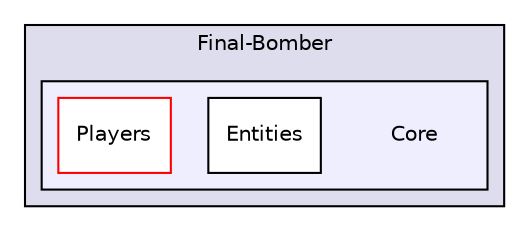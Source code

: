 digraph "D:/Projets/Final-Bomber/1 - Final-Bomber/Final-Bomber/Core" {
  compound=true
  node [ fontsize="10", fontname="Helvetica"];
  edge [ labelfontsize="10", labelfontname="Helvetica"];
  subgraph clusterdir_8535758fa343d8c49724c096c70e140d {
    graph [ bgcolor="#ddddee", pencolor="black", label="Final-Bomber" fontname="Helvetica", fontsize="10", URL="dir_8535758fa343d8c49724c096c70e140d.html"]
  subgraph clusterdir_e9d0a1b0a0b49a3ba45701e0aa323c99 {
    graph [ bgcolor="#eeeeff", pencolor="black", label="" URL="dir_e9d0a1b0a0b49a3ba45701e0aa323c99.html"];
    dir_e9d0a1b0a0b49a3ba45701e0aa323c99 [shape=plaintext label="Core"];
    dir_7188fe2b3f8177f065ab39bddaa07af7 [shape=box label="Entities" color="black" fillcolor="white" style="filled" URL="dir_7188fe2b3f8177f065ab39bddaa07af7.html"];
    dir_7b4a0c473b382222e5df74addb992d48 [shape=box label="Players" color="red" fillcolor="white" style="filled" URL="dir_7b4a0c473b382222e5df74addb992d48.html"];
  }
  }
}

